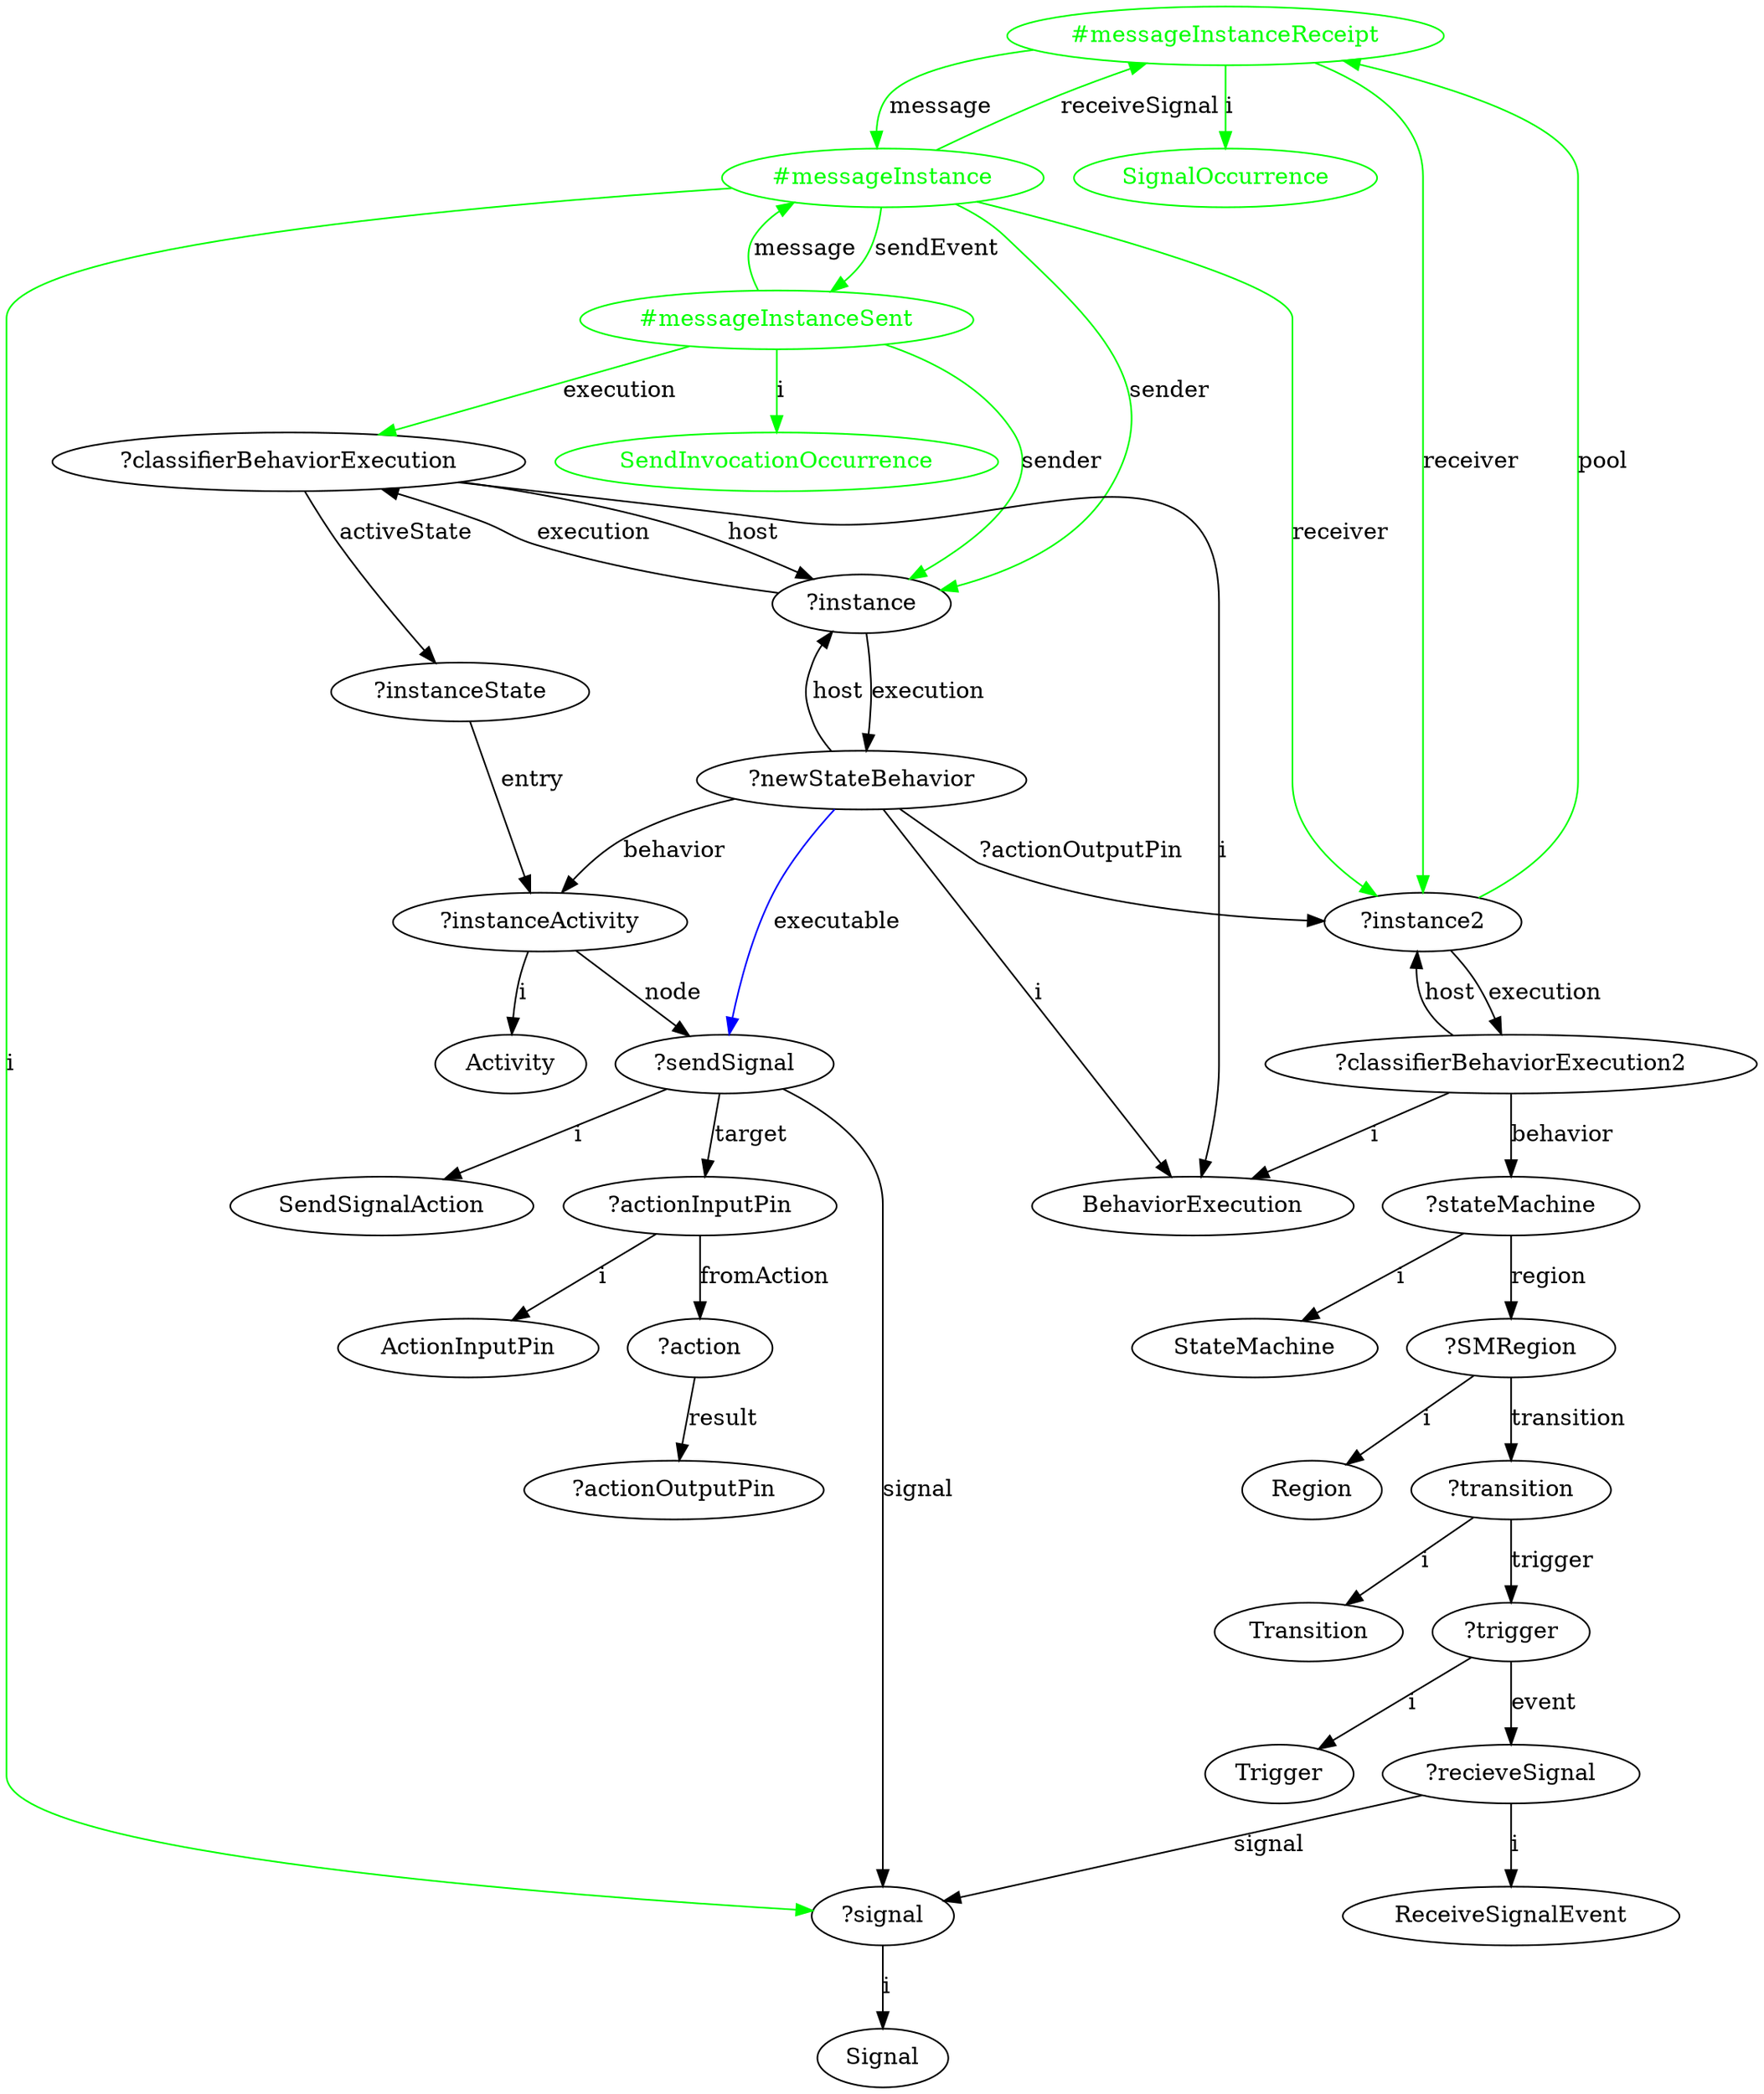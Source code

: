 digraph sendSignalAction {
	"#messageInstanceReceipt" -> "#messageInstance" [label="message", color="green"]
	"#messageInstanceReceipt" [color="green", fontcolor="green"]
	"#messageInstance" [color="green", fontcolor="green"]
	"#messageInstance" -> "#messageInstanceReceipt" [label="receiveSignal", color="green"]
	"#messageInstance" [color="green", fontcolor="green"]
	"#messageInstanceReceipt" [color="green", fontcolor="green"]
	"#messageInstance" -> "#messageInstanceSent" [label="sendEvent", color="green"]
	"#messageInstance" [color="green", fontcolor="green"]
	"#messageInstanceSent" [color="green", fontcolor="green"]
	"#messageInstanceSent" -> "#messageInstance" [label="message", color="green"]
	"#messageInstanceSent" [color="green", fontcolor="green"]
	"#messageInstance" [color="green", fontcolor="green"]
	"#messageInstanceReceipt" -> "SignalOccurrence" [label="i", color="green"]
	"#messageInstanceReceipt" [color="green", fontcolor="green"]
	"SignalOccurrence" [color="green", fontcolor="green"]
	"#messageInstanceSent" -> "SendInvocationOccurrence" [label="i", color="green"]
	"#messageInstanceSent" [color="green", fontcolor="green"]
	"SendInvocationOccurrence" [color="green", fontcolor="green"]
	"?instance" -> "?newStateBehavior" [label="execution"]
	"?newStateBehavior" -> "?instance" [label="host"]
	"?classifierBehaviorExecution" -> "?instance" [label="host"]
	"?instance" -> "?classifierBehaviorExecution" [label="execution"]
	"?classifierBehaviorExecution" -> "BehaviorExecution" [label="i"]
	"?newStateBehavior" -> "BehaviorExecution" [label="i"]
	"?classifierBehaviorExecution2" -> "BehaviorExecution" [label="i"]
	"?classifierBehaviorExecution2" -> "?instance2" [label="host"]
	"?instance2" -> "?classifierBehaviorExecution2" [label="execution"]
	"?classifierBehaviorExecution2" -> "?stateMachine" [label="behavior"]
	"?stateMachine" -> "StateMachine" [label="i"]
	"?SMRegion" -> "Region" [label="i"]
	"?transition" -> "Transition" [label="i"]
	"?trigger" -> "Trigger" [label="i"]
	"?recieveSignal" -> "ReceiveSignalEvent" [label="i"]
	"?stateMachine" -> "?SMRegion" [label="region"]
	"?SMRegion" -> "?transition" [label="transition"]
	"?transition" -> "?trigger" [label="trigger"]
	"?trigger" -> "?recieveSignal" [label="event"]
	"?recieveSignal" -> "?signal" [label="signal"]
	"?signal" -> "Signal" [label="i"]
	"?actionInputPin" -> "ActionInputPin" [label="i"]
	"?actionInputPin" -> "?action" [label="fromAction"]
	"?action" -> "?actionOutputPin" [label="result"]
	"?sendSignal" -> "?actionInputPin" [label="target"]
	"?sendSignal" -> "SendSignalAction" [label="i"]
	"?instanceActivity" -> "Activity" [label="i"]
	"?instanceState" -> "?instanceActivity" [label="entry"]
	"?newStateBehavior" -> "?instanceActivity" [label="behavior"]
	"?classifierBehaviorExecution" -> "?instanceState" [label="activeState"]
	"?instanceActivity" -> "?sendSignal" [label="node"]
	"?sendSignal" -> "?signal" [label="signal"]
	"?newStateBehavior" -> "?instance2" [label="?actionOutputPin"]
	"#messageInstance" -> "?instance2" [label="receiver", color="green"]
	"#messageInstance" [color="green", fontcolor="green"]
	"#messageInstanceSent" -> "?classifierBehaviorExecution" [label="execution", color="green"]
	"#messageInstanceSent" [color="green", fontcolor="green"]
	"#messageInstanceSent" -> "?instance" [label="sender", color="green"]
	"#messageInstanceSent" [color="green", fontcolor="green"]
	"?instance2" -> "#messageInstanceReceipt" [label="pool", color="green"]
	"#messageInstanceReceipt" [color="green", fontcolor="green"]
	"#messageInstanceReceipt" -> "?instance2" [label="receiver", color="green"]
	"#messageInstanceReceipt" [color="green", fontcolor="green"]
	"#messageInstance" -> "?signal" [label="i", color="green"]
	"#messageInstance" [color="green", fontcolor="green"]
	"#messageInstance" -> "?instance" [label="sender", color="green"]
	"#messageInstance" [color="green", fontcolor="green"]
	"?newStateBehavior" -> "?sendSignal" [label="executable", color="blue"]
}
